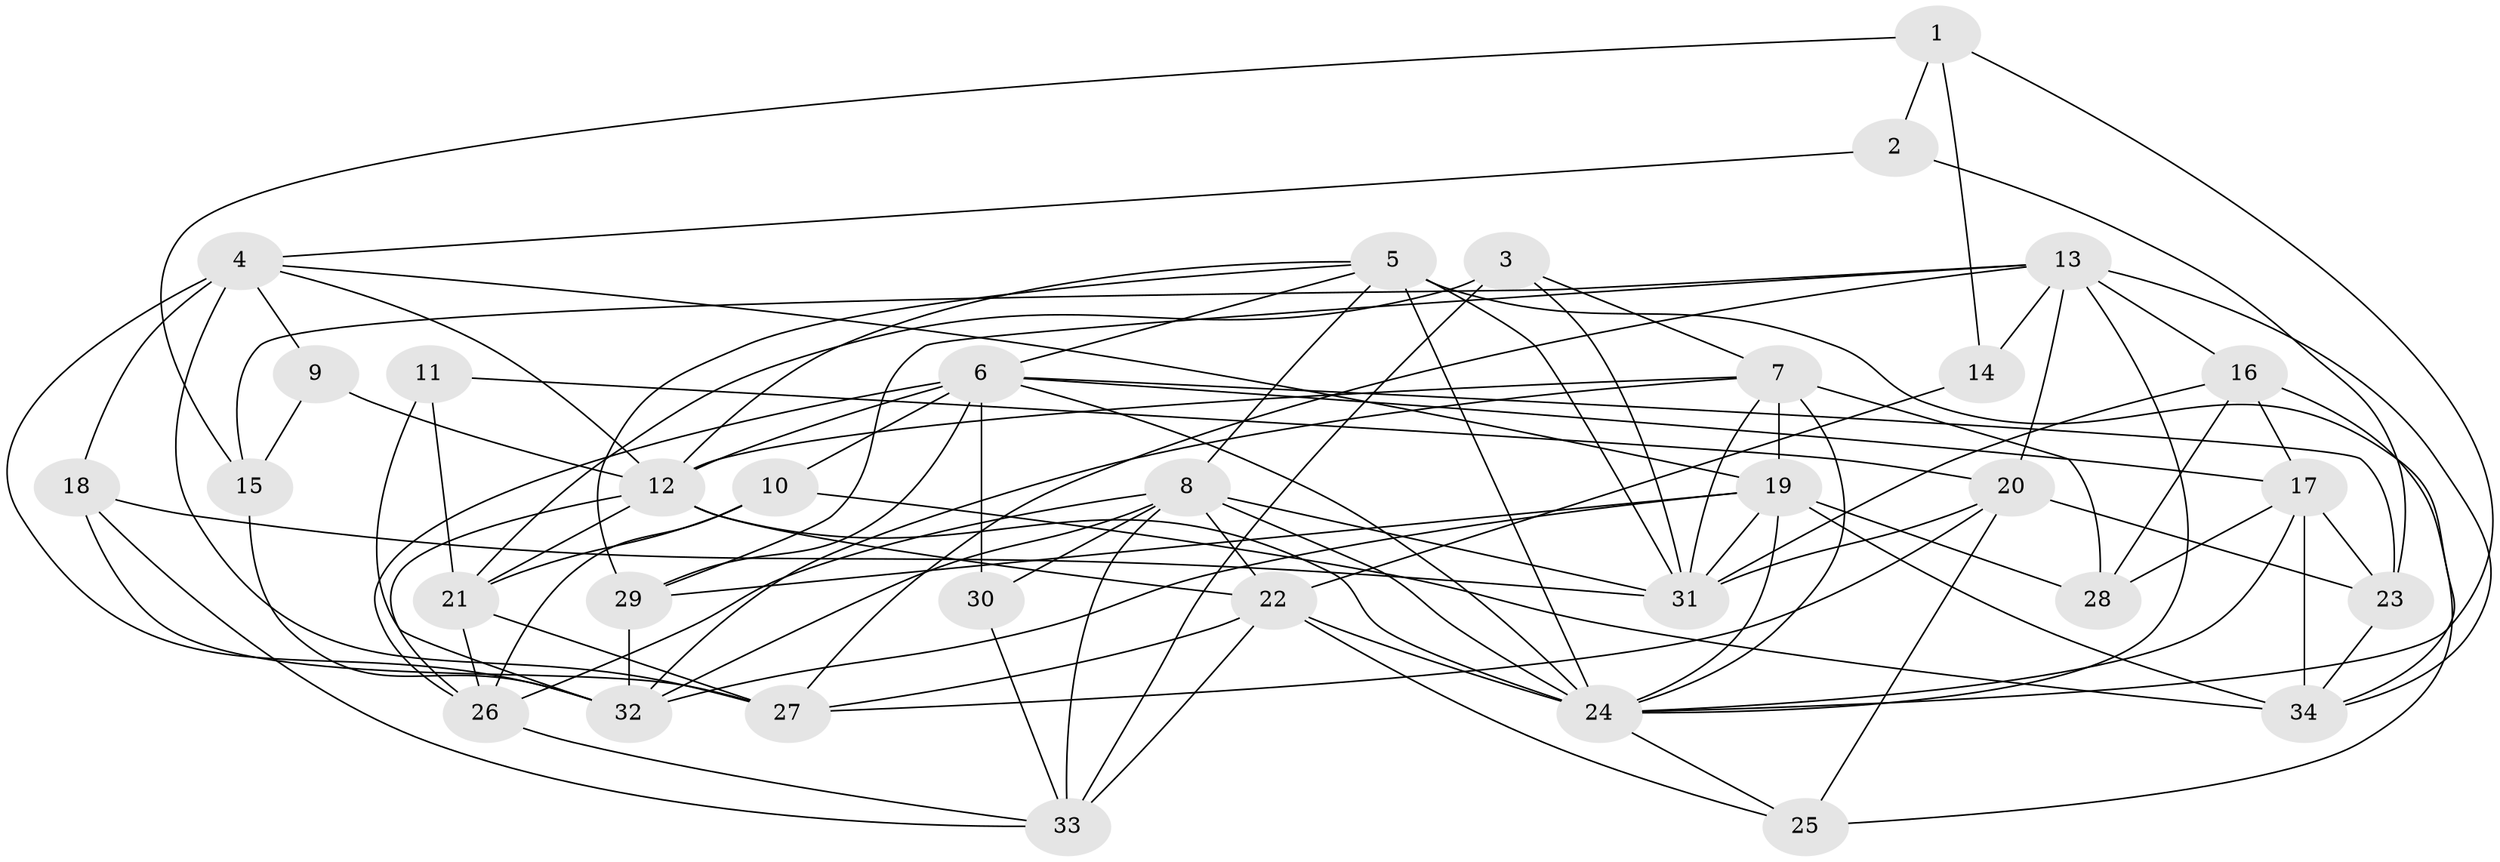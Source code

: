 // original degree distribution, {4: 0.32142857142857145, 2: 0.09523809523809523, 5: 0.19047619047619047, 3: 0.27380952380952384, 6: 0.08333333333333333, 7: 0.03571428571428571}
// Generated by graph-tools (version 1.1) at 2025/37/03/04/25 23:37:13]
// undirected, 34 vertices, 98 edges
graph export_dot {
  node [color=gray90,style=filled];
  1;
  2;
  3;
  4;
  5;
  6;
  7;
  8;
  9;
  10;
  11;
  12;
  13;
  14;
  15;
  16;
  17;
  18;
  19;
  20;
  21;
  22;
  23;
  24;
  25;
  26;
  27;
  28;
  29;
  30;
  31;
  32;
  33;
  34;
  1 -- 2 [weight=1.0];
  1 -- 14 [weight=1.0];
  1 -- 15 [weight=1.0];
  1 -- 24 [weight=1.0];
  2 -- 4 [weight=1.0];
  2 -- 23 [weight=1.0];
  3 -- 7 [weight=1.0];
  3 -- 21 [weight=1.0];
  3 -- 31 [weight=1.0];
  3 -- 33 [weight=2.0];
  4 -- 9 [weight=1.0];
  4 -- 12 [weight=1.0];
  4 -- 18 [weight=2.0];
  4 -- 19 [weight=1.0];
  4 -- 27 [weight=1.0];
  4 -- 32 [weight=1.0];
  5 -- 6 [weight=1.0];
  5 -- 8 [weight=1.0];
  5 -- 12 [weight=1.0];
  5 -- 24 [weight=3.0];
  5 -- 25 [weight=1.0];
  5 -- 29 [weight=1.0];
  5 -- 31 [weight=1.0];
  6 -- 10 [weight=1.0];
  6 -- 12 [weight=1.0];
  6 -- 17 [weight=1.0];
  6 -- 23 [weight=1.0];
  6 -- 24 [weight=1.0];
  6 -- 26 [weight=1.0];
  6 -- 29 [weight=1.0];
  6 -- 30 [weight=1.0];
  7 -- 12 [weight=2.0];
  7 -- 19 [weight=1.0];
  7 -- 24 [weight=1.0];
  7 -- 28 [weight=2.0];
  7 -- 31 [weight=1.0];
  7 -- 32 [weight=2.0];
  8 -- 22 [weight=2.0];
  8 -- 24 [weight=1.0];
  8 -- 26 [weight=1.0];
  8 -- 30 [weight=1.0];
  8 -- 31 [weight=1.0];
  8 -- 32 [weight=1.0];
  8 -- 33 [weight=2.0];
  9 -- 12 [weight=2.0];
  9 -- 15 [weight=1.0];
  10 -- 21 [weight=1.0];
  10 -- 26 [weight=1.0];
  10 -- 34 [weight=2.0];
  11 -- 20 [weight=1.0];
  11 -- 21 [weight=1.0];
  11 -- 32 [weight=1.0];
  12 -- 21 [weight=1.0];
  12 -- 22 [weight=1.0];
  12 -- 24 [weight=1.0];
  12 -- 26 [weight=1.0];
  13 -- 14 [weight=1.0];
  13 -- 15 [weight=1.0];
  13 -- 16 [weight=1.0];
  13 -- 20 [weight=2.0];
  13 -- 24 [weight=1.0];
  13 -- 27 [weight=1.0];
  13 -- 29 [weight=1.0];
  13 -- 34 [weight=1.0];
  14 -- 22 [weight=1.0];
  15 -- 32 [weight=2.0];
  16 -- 17 [weight=1.0];
  16 -- 28 [weight=1.0];
  16 -- 31 [weight=1.0];
  16 -- 34 [weight=1.0];
  17 -- 23 [weight=1.0];
  17 -- 24 [weight=1.0];
  17 -- 28 [weight=1.0];
  17 -- 34 [weight=1.0];
  18 -- 27 [weight=1.0];
  18 -- 31 [weight=1.0];
  18 -- 33 [weight=1.0];
  19 -- 24 [weight=1.0];
  19 -- 28 [weight=1.0];
  19 -- 29 [weight=1.0];
  19 -- 31 [weight=1.0];
  19 -- 32 [weight=1.0];
  19 -- 34 [weight=1.0];
  20 -- 23 [weight=1.0];
  20 -- 25 [weight=2.0];
  20 -- 27 [weight=1.0];
  20 -- 31 [weight=1.0];
  21 -- 26 [weight=1.0];
  21 -- 27 [weight=1.0];
  22 -- 24 [weight=1.0];
  22 -- 25 [weight=2.0];
  22 -- 27 [weight=1.0];
  22 -- 33 [weight=1.0];
  23 -- 34 [weight=1.0];
  24 -- 25 [weight=1.0];
  26 -- 33 [weight=1.0];
  29 -- 32 [weight=1.0];
  30 -- 33 [weight=1.0];
}
